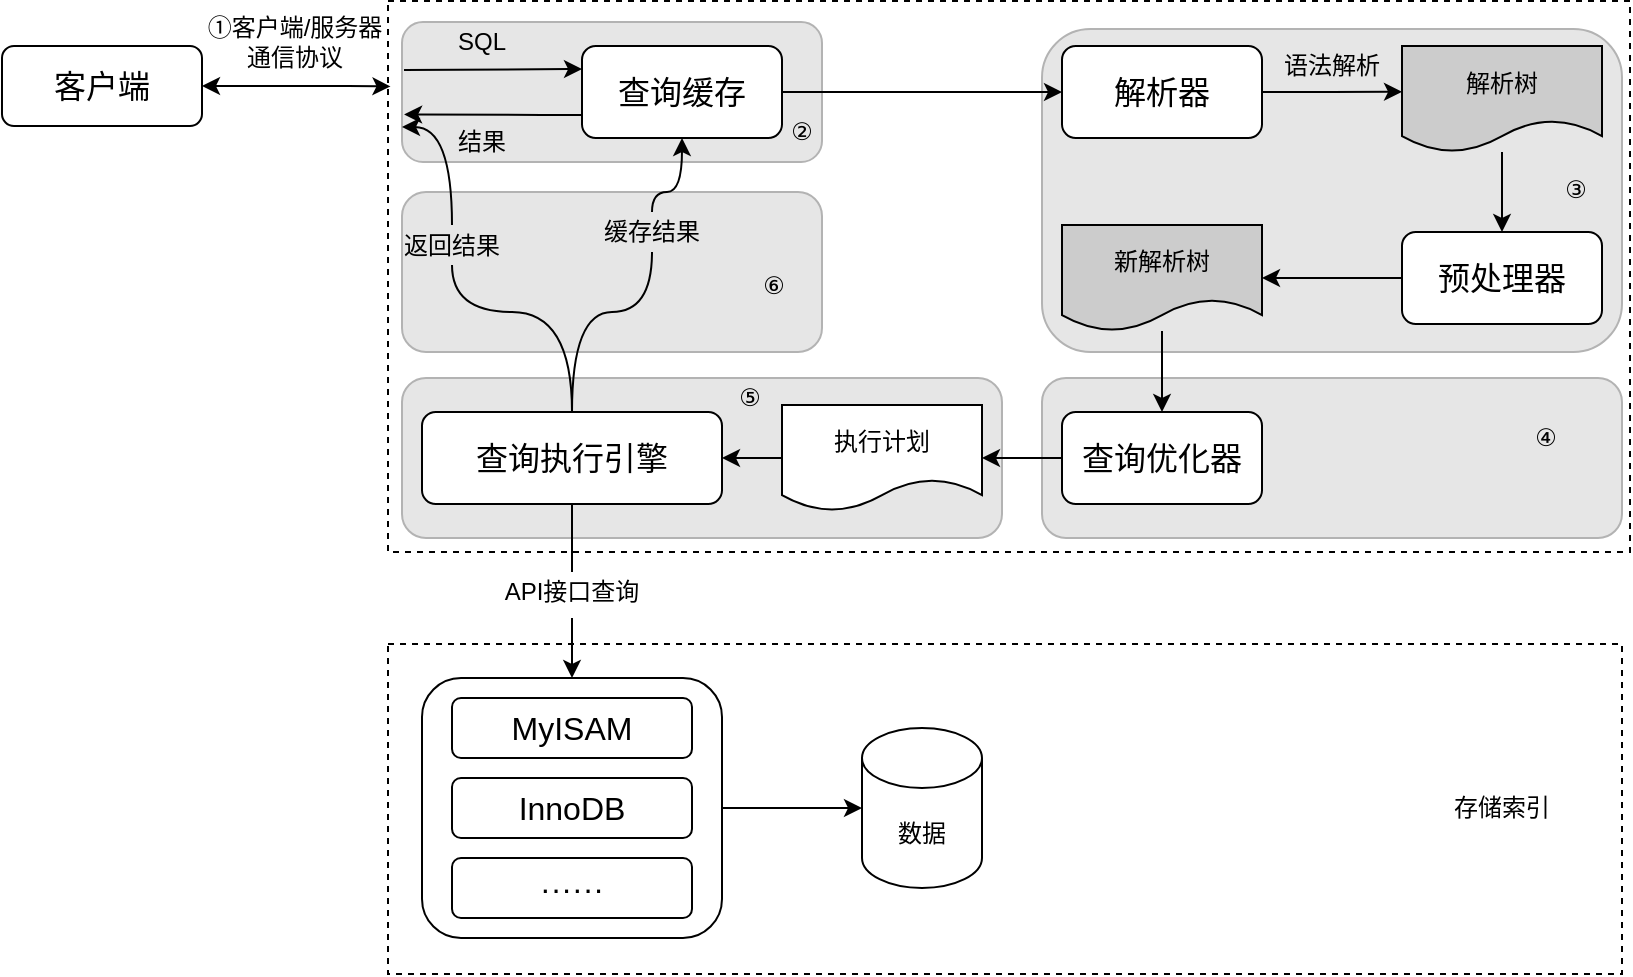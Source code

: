 <mxfile version="13.9.9" type="device"><diagram id="lpt4qtHb94GtayZFe9Ah" name="第 1 页"><mxGraphModel dx="585" dy="338" grid="1" gridSize="10" guides="1" tooltips="1" connect="1" arrows="1" fold="1" page="1" pageScale="1" pageWidth="827" pageHeight="1169" math="0" shadow="0"><root><mxCell id="0"/><mxCell id="1" parent="0"/><mxCell id="ZkO25h8DSK9EL-vHm4UF-66" value="" style="rounded=0;whiteSpace=wrap;html=1;fillColor=none;dashed=1;glass=0;" vertex="1" parent="1"><mxGeometry x="200" y="94.5" width="621" height="275.5" as="geometry"/></mxCell><mxCell id="ZkO25h8DSK9EL-vHm4UF-59" value="" style="rounded=1;whiteSpace=wrap;html=1;strokeColor=#B3B3B3;fillColor=#E6E6E6;" vertex="1" parent="1"><mxGeometry x="527" y="283" width="290" height="80" as="geometry"/></mxCell><mxCell id="ZkO25h8DSK9EL-vHm4UF-50" value="" style="rounded=1;whiteSpace=wrap;html=1;strokeColor=#B3B3B3;fillColor=#E6E6E6;" vertex="1" parent="1"><mxGeometry x="207" y="190" width="210" height="80" as="geometry"/></mxCell><mxCell id="ZkO25h8DSK9EL-vHm4UF-47" value="" style="rounded=1;whiteSpace=wrap;html=1;strokeColor=#B3B3B3;fillColor=#E6E6E6;" vertex="1" parent="1"><mxGeometry x="207" y="283" width="300" height="80" as="geometry"/></mxCell><mxCell id="ZkO25h8DSK9EL-vHm4UF-43" value="" style="rounded=0;whiteSpace=wrap;html=1;fillColor=none;dashed=1;" vertex="1" parent="1"><mxGeometry x="200" y="416" width="617" height="165" as="geometry"/></mxCell><mxCell id="ZkO25h8DSK9EL-vHm4UF-40" style="edgeStyle=orthogonalEdgeStyle;rounded=0;orthogonalLoop=1;jettySize=auto;html=1;exitX=1;exitY=0.5;exitDx=0;exitDy=0;startArrow=none;startFill=0;endArrow=classic;endFill=1;" edge="1" parent="1" source="ZkO25h8DSK9EL-vHm4UF-39" target="ZkO25h8DSK9EL-vHm4UF-41"><mxGeometry relative="1" as="geometry"><mxPoint x="427" y="498" as="targetPoint"/></mxGeometry></mxCell><mxCell id="ZkO25h8DSK9EL-vHm4UF-39" value="" style="rounded=1;whiteSpace=wrap;html=1;" vertex="1" parent="1"><mxGeometry x="217" y="433" width="150" height="130" as="geometry"/></mxCell><mxCell id="ZkO25h8DSK9EL-vHm4UF-33" value="" style="rounded=1;whiteSpace=wrap;html=1;strokeColor=#B3B3B3;fillColor=#E6E6E6;" vertex="1" parent="1"><mxGeometry x="527" y="108.5" width="290" height="161.5" as="geometry"/></mxCell><mxCell id="ZkO25h8DSK9EL-vHm4UF-7" value="" style="rounded=1;whiteSpace=wrap;html=1;fillColor=#E6E6E6;strokeColor=#B3B3B3;" vertex="1" parent="1"><mxGeometry x="207" y="105" width="210" height="70" as="geometry"/></mxCell><mxCell id="ZkO25h8DSK9EL-vHm4UF-5" value="" style="edgeStyle=orthogonalEdgeStyle;rounded=0;orthogonalLoop=1;jettySize=auto;html=1;entryX=0;entryY=0.25;entryDx=0;entryDy=0;" edge="1" parent="1" target="ZkO25h8DSK9EL-vHm4UF-4"><mxGeometry relative="1" as="geometry"><mxPoint x="208" y="129" as="sourcePoint"/><mxPoint x="288" y="137" as="targetPoint"/><Array as="points"><mxPoint x="208" y="129"/></Array></mxGeometry></mxCell><mxCell id="ZkO25h8DSK9EL-vHm4UF-8" style="edgeStyle=orthogonalEdgeStyle;rounded=0;orthogonalLoop=1;jettySize=auto;html=1;exitX=1;exitY=0.5;exitDx=0;exitDy=0;entryX=0.002;entryY=0.155;entryDx=0;entryDy=0;startArrow=classic;startFill=1;entryPerimeter=0;" edge="1" parent="1" source="ZkO25h8DSK9EL-vHm4UF-1" target="ZkO25h8DSK9EL-vHm4UF-66"><mxGeometry relative="1" as="geometry"><Array as="points"><mxPoint x="180" y="137"/><mxPoint x="180" y="137"/></Array></mxGeometry></mxCell><mxCell id="ZkO25h8DSK9EL-vHm4UF-1" value="&lt;font style=&quot;font-size: 16px&quot;&gt;客户端&lt;/font&gt;" style="rounded=1;whiteSpace=wrap;html=1;" vertex="1" parent="1"><mxGeometry x="7" y="117" width="100" height="40" as="geometry"/></mxCell><mxCell id="ZkO25h8DSK9EL-vHm4UF-9" style="edgeStyle=orthogonalEdgeStyle;rounded=0;orthogonalLoop=1;jettySize=auto;html=1;exitX=0;exitY=0.75;exitDx=0;exitDy=0;entryX=0.005;entryY=0.617;entryDx=0;entryDy=0;startArrow=none;startFill=0;entryPerimeter=0;endArrow=classic;endFill=1;" edge="1" parent="1" source="ZkO25h8DSK9EL-vHm4UF-4"><mxGeometry relative="1" as="geometry"><mxPoint x="208.05" y="151.19" as="targetPoint"/><Array as="points"><mxPoint x="277" y="152"/><mxPoint x="247" y="152"/></Array></mxGeometry></mxCell><mxCell id="ZkO25h8DSK9EL-vHm4UF-14" value="" style="edgeStyle=orthogonalEdgeStyle;rounded=0;orthogonalLoop=1;jettySize=auto;html=1;startArrow=none;startFill=0;endArrow=classic;endFill=1;" edge="1" parent="1" source="ZkO25h8DSK9EL-vHm4UF-4" target="ZkO25h8DSK9EL-vHm4UF-13"><mxGeometry relative="1" as="geometry"/></mxCell><mxCell id="ZkO25h8DSK9EL-vHm4UF-4" value="&lt;span style=&quot;font-size: 16px&quot;&gt;查询缓存&lt;/span&gt;" style="rounded=1;whiteSpace=wrap;html=1;" vertex="1" parent="1"><mxGeometry x="297" y="117" width="100" height="46" as="geometry"/></mxCell><mxCell id="ZkO25h8DSK9EL-vHm4UF-10" value="SQL" style="text;html=1;strokeColor=none;fillColor=none;align=center;verticalAlign=middle;whiteSpace=wrap;rounded=0;" vertex="1" parent="1"><mxGeometry x="227" y="105" width="40" height="20" as="geometry"/></mxCell><mxCell id="ZkO25h8DSK9EL-vHm4UF-11" value="结果" style="text;html=1;strokeColor=none;fillColor=none;align=center;verticalAlign=middle;whiteSpace=wrap;rounded=0;" vertex="1" parent="1"><mxGeometry x="227" y="155" width="40" height="20" as="geometry"/></mxCell><mxCell id="ZkO25h8DSK9EL-vHm4UF-12" value="①客户端/服务器&lt;br&gt;通信协议" style="text;html=1;strokeColor=none;fillColor=none;align=center;verticalAlign=middle;whiteSpace=wrap;rounded=0;" vertex="1" parent="1"><mxGeometry x="107" y="105" width="93" height="20" as="geometry"/></mxCell><mxCell id="ZkO25h8DSK9EL-vHm4UF-18" style="edgeStyle=orthogonalEdgeStyle;rounded=0;orthogonalLoop=1;jettySize=auto;html=1;exitX=1;exitY=0.5;exitDx=0;exitDy=0;entryX=0;entryY=0.432;entryDx=0;entryDy=0;entryPerimeter=0;startArrow=none;startFill=0;endArrow=classic;endFill=1;" edge="1" parent="1" source="ZkO25h8DSK9EL-vHm4UF-13" target="ZkO25h8DSK9EL-vHm4UF-15"><mxGeometry relative="1" as="geometry"/></mxCell><mxCell id="ZkO25h8DSK9EL-vHm4UF-13" value="&lt;span style=&quot;font-size: 16px&quot;&gt;解析器&lt;/span&gt;" style="rounded=1;whiteSpace=wrap;html=1;" vertex="1" parent="1"><mxGeometry x="537" y="117" width="100" height="46" as="geometry"/></mxCell><mxCell id="ZkO25h8DSK9EL-vHm4UF-20" style="edgeStyle=orthogonalEdgeStyle;rounded=0;orthogonalLoop=1;jettySize=auto;html=1;startArrow=none;startFill=0;endArrow=classic;endFill=1;entryX=0.5;entryY=0;entryDx=0;entryDy=0;" edge="1" parent="1" source="ZkO25h8DSK9EL-vHm4UF-15" target="ZkO25h8DSK9EL-vHm4UF-22"><mxGeometry relative="1" as="geometry"><mxPoint x="757" y="210" as="targetPoint"/></mxGeometry></mxCell><mxCell id="ZkO25h8DSK9EL-vHm4UF-15" value="解析树" style="shape=document;whiteSpace=wrap;html=1;boundedLbl=1;gradientColor=none;fillColor=#CCCCCC;" vertex="1" parent="1"><mxGeometry x="707" y="117" width="100" height="53" as="geometry"/></mxCell><mxCell id="ZkO25h8DSK9EL-vHm4UF-23" style="edgeStyle=orthogonalEdgeStyle;rounded=0;orthogonalLoop=1;jettySize=auto;html=1;exitX=0;exitY=0.5;exitDx=0;exitDy=0;startArrow=none;startFill=0;endArrow=classic;endFill=1;entryX=1;entryY=0.5;entryDx=0;entryDy=0;entryPerimeter=0;" edge="1" parent="1" source="ZkO25h8DSK9EL-vHm4UF-22" target="ZkO25h8DSK9EL-vHm4UF-24"><mxGeometry relative="1" as="geometry"><mxPoint x="647" y="233" as="targetPoint"/></mxGeometry></mxCell><mxCell id="ZkO25h8DSK9EL-vHm4UF-22" value="&lt;span style=&quot;font-size: 16px&quot;&gt;预处理器&lt;/span&gt;" style="rounded=1;whiteSpace=wrap;html=1;" vertex="1" parent="1"><mxGeometry x="707" y="210" width="100" height="46" as="geometry"/></mxCell><mxCell id="ZkO25h8DSK9EL-vHm4UF-25" style="edgeStyle=orthogonalEdgeStyle;rounded=0;orthogonalLoop=1;jettySize=auto;html=1;startArrow=none;startFill=0;endArrow=classic;endFill=1;entryX=0.5;entryY=0;entryDx=0;entryDy=0;" edge="1" parent="1" source="ZkO25h8DSK9EL-vHm4UF-24" target="ZkO25h8DSK9EL-vHm4UF-27"><mxGeometry relative="1" as="geometry"><mxPoint x="597" y="300" as="targetPoint"/></mxGeometry></mxCell><mxCell id="ZkO25h8DSK9EL-vHm4UF-24" value="新解析树" style="shape=document;whiteSpace=wrap;html=1;boundedLbl=1;gradientColor=none;fillColor=#CCCCCC;" vertex="1" parent="1"><mxGeometry x="537" y="206.5" width="100" height="53" as="geometry"/></mxCell><mxCell id="ZkO25h8DSK9EL-vHm4UF-28" style="edgeStyle=orthogonalEdgeStyle;rounded=0;orthogonalLoop=1;jettySize=auto;html=1;startArrow=none;startFill=0;endArrow=classic;endFill=1;entryX=1;entryY=0.5;entryDx=0;entryDy=0;" edge="1" parent="1" source="ZkO25h8DSK9EL-vHm4UF-27" target="ZkO25h8DSK9EL-vHm4UF-29"><mxGeometry relative="1" as="geometry"><mxPoint x="457" y="323" as="targetPoint"/></mxGeometry></mxCell><mxCell id="ZkO25h8DSK9EL-vHm4UF-27" value="&lt;span style=&quot;font-size: 16px&quot;&gt;查询优化器&lt;/span&gt;" style="rounded=1;whiteSpace=wrap;html=1;" vertex="1" parent="1"><mxGeometry x="537" y="300" width="100" height="46" as="geometry"/></mxCell><mxCell id="ZkO25h8DSK9EL-vHm4UF-30" style="edgeStyle=orthogonalEdgeStyle;rounded=0;orthogonalLoop=1;jettySize=auto;html=1;startArrow=none;startFill=0;endArrow=classic;endFill=1;entryX=1;entryY=0.5;entryDx=0;entryDy=0;" edge="1" parent="1" source="ZkO25h8DSK9EL-vHm4UF-29" target="ZkO25h8DSK9EL-vHm4UF-31"><mxGeometry relative="1" as="geometry"><mxPoint x="367" y="326.5" as="targetPoint"/></mxGeometry></mxCell><mxCell id="ZkO25h8DSK9EL-vHm4UF-29" value="执行计划" style="shape=document;whiteSpace=wrap;html=1;boundedLbl=1;gradientColor=none;fillColor=#FFFFFF;" vertex="1" parent="1"><mxGeometry x="397" y="296.5" width="100" height="53" as="geometry"/></mxCell><mxCell id="ZkO25h8DSK9EL-vHm4UF-34" style="edgeStyle=orthogonalEdgeStyle;rounded=0;orthogonalLoop=1;jettySize=auto;html=1;exitX=0.5;exitY=1;exitDx=0;exitDy=0;startArrow=none;startFill=0;endArrow=classic;endFill=1;" edge="1" parent="1"><mxGeometry relative="1" as="geometry"><mxPoint x="292" y="433" as="targetPoint"/><mxPoint x="292" y="403" as="sourcePoint"/></mxGeometry></mxCell><mxCell id="ZkO25h8DSK9EL-vHm4UF-48" style="edgeStyle=orthogonalEdgeStyle;rounded=0;orthogonalLoop=1;jettySize=auto;html=1;exitX=0.5;exitY=0;exitDx=0;exitDy=0;entryX=0;entryY=0.75;entryDx=0;entryDy=0;startArrow=none;startFill=0;endArrow=classic;endFill=1;curved=1;" edge="1" parent="1" source="ZkO25h8DSK9EL-vHm4UF-54" target="ZkO25h8DSK9EL-vHm4UF-7"><mxGeometry relative="1" as="geometry"><Array as="points"><mxPoint x="232" y="158"/></Array></mxGeometry></mxCell><mxCell id="ZkO25h8DSK9EL-vHm4UF-49" style="edgeStyle=orthogonalEdgeStyle;curved=1;rounded=0;orthogonalLoop=1;jettySize=auto;html=1;exitX=0.5;exitY=0;exitDx=0;exitDy=0;entryX=0.5;entryY=1;entryDx=0;entryDy=0;startArrow=none;startFill=0;endArrow=classic;endFill=1;" edge="1" parent="1" source="ZkO25h8DSK9EL-vHm4UF-57" target="ZkO25h8DSK9EL-vHm4UF-4"><mxGeometry relative="1" as="geometry"><Array as="points"><mxPoint x="332" y="190"/><mxPoint x="347" y="190"/></Array></mxGeometry></mxCell><mxCell id="ZkO25h8DSK9EL-vHm4UF-31" value="&lt;span style=&quot;font-size: 16px&quot;&gt;查询执行引擎&lt;/span&gt;" style="rounded=1;whiteSpace=wrap;html=1;" vertex="1" parent="1"><mxGeometry x="217" y="300" width="150" height="46" as="geometry"/></mxCell><mxCell id="ZkO25h8DSK9EL-vHm4UF-35" value="&lt;span style=&quot;font-size: 16px&quot;&gt;MyISAM&lt;/span&gt;" style="rounded=1;whiteSpace=wrap;html=1;" vertex="1" parent="1"><mxGeometry x="232" y="443" width="120" height="30" as="geometry"/></mxCell><mxCell id="ZkO25h8DSK9EL-vHm4UF-36" value="&lt;span style=&quot;font-size: 16px&quot;&gt;InnoDB&lt;/span&gt;" style="rounded=1;whiteSpace=wrap;html=1;" vertex="1" parent="1"><mxGeometry x="232" y="483" width="120" height="30" as="geometry"/></mxCell><mxCell id="ZkO25h8DSK9EL-vHm4UF-37" value="&lt;span style=&quot;font-size: 16px&quot;&gt;······&lt;/span&gt;" style="rounded=1;whiteSpace=wrap;html=1;" vertex="1" parent="1"><mxGeometry x="232" y="523" width="120" height="30" as="geometry"/></mxCell><mxCell id="ZkO25h8DSK9EL-vHm4UF-41" value="数据" style="shape=cylinder3;whiteSpace=wrap;html=1;boundedLbl=1;backgroundOutline=1;size=15;" vertex="1" parent="1"><mxGeometry x="437" y="458" width="60" height="80" as="geometry"/></mxCell><mxCell id="ZkO25h8DSK9EL-vHm4UF-19" value="API接口查询" style="text;html=1;strokeColor=none;fillColor=none;align=center;verticalAlign=middle;whiteSpace=wrap;rounded=0;" vertex="1" parent="1"><mxGeometry x="257" y="380" width="70" height="20" as="geometry"/></mxCell><mxCell id="ZkO25h8DSK9EL-vHm4UF-44" style="edgeStyle=orthogonalEdgeStyle;rounded=0;orthogonalLoop=1;jettySize=auto;html=1;exitX=0.5;exitY=1;exitDx=0;exitDy=0;startArrow=none;startFill=0;endArrow=none;endFill=0;" edge="1" parent="1" source="ZkO25h8DSK9EL-vHm4UF-31" target="ZkO25h8DSK9EL-vHm4UF-19"><mxGeometry relative="1" as="geometry"><mxPoint x="292" y="420" as="targetPoint"/><mxPoint x="292" y="349.5" as="sourcePoint"/></mxGeometry></mxCell><mxCell id="ZkO25h8DSK9EL-vHm4UF-45" value="存储索引" style="text;html=1;strokeColor=none;fillColor=none;align=center;verticalAlign=middle;whiteSpace=wrap;rounded=0;" vertex="1" parent="1"><mxGeometry x="722" y="488" width="70" height="20" as="geometry"/></mxCell><mxCell id="ZkO25h8DSK9EL-vHm4UF-54" value="返回结果" style="text;html=1;strokeColor=none;fillColor=none;align=center;verticalAlign=middle;whiteSpace=wrap;rounded=0;" vertex="1" parent="1"><mxGeometry x="197" y="206.5" width="70" height="20" as="geometry"/></mxCell><mxCell id="ZkO25h8DSK9EL-vHm4UF-55" style="edgeStyle=orthogonalEdgeStyle;rounded=0;orthogonalLoop=1;jettySize=auto;html=1;exitX=0.5;exitY=0;exitDx=0;exitDy=0;entryX=0.5;entryY=1;entryDx=0;entryDy=0;startArrow=none;startFill=0;endArrow=none;endFill=0;curved=1;" edge="1" parent="1" source="ZkO25h8DSK9EL-vHm4UF-31" target="ZkO25h8DSK9EL-vHm4UF-54"><mxGeometry relative="1" as="geometry"><mxPoint x="292" y="300" as="sourcePoint"/><mxPoint x="207" y="157.5" as="targetPoint"/><Array as="points"><mxPoint x="292" y="250"/><mxPoint x="232" y="250"/></Array></mxGeometry></mxCell><mxCell id="ZkO25h8DSK9EL-vHm4UF-57" value="缓存结果" style="text;html=1;strokeColor=none;fillColor=none;align=center;verticalAlign=middle;whiteSpace=wrap;rounded=0;" vertex="1" parent="1"><mxGeometry x="297" y="200" width="70" height="20" as="geometry"/></mxCell><mxCell id="ZkO25h8DSK9EL-vHm4UF-58" style="edgeStyle=orthogonalEdgeStyle;curved=1;rounded=0;orthogonalLoop=1;jettySize=auto;html=1;exitX=0.5;exitY=0;exitDx=0;exitDy=0;entryX=0.5;entryY=1;entryDx=0;entryDy=0;startArrow=none;startFill=0;endArrow=none;endFill=0;" edge="1" parent="1" source="ZkO25h8DSK9EL-vHm4UF-31" target="ZkO25h8DSK9EL-vHm4UF-57"><mxGeometry relative="1" as="geometry"><mxPoint x="292" y="300" as="sourcePoint"/><mxPoint x="347" y="163.0" as="targetPoint"/><Array as="points"><mxPoint x="292" y="250"/><mxPoint x="332" y="250"/></Array></mxGeometry></mxCell><mxCell id="ZkO25h8DSK9EL-vHm4UF-60" value="语法解析" style="text;html=1;strokeColor=none;fillColor=none;align=center;verticalAlign=middle;whiteSpace=wrap;rounded=0;" vertex="1" parent="1"><mxGeometry x="637" y="117" width="70" height="20" as="geometry"/></mxCell><mxCell id="ZkO25h8DSK9EL-vHm4UF-61" value="②" style="text;html=1;strokeColor=none;fillColor=none;align=center;verticalAlign=middle;whiteSpace=wrap;rounded=0;dashed=1;" vertex="1" parent="1"><mxGeometry x="394" y="150" width="26" height="20" as="geometry"/></mxCell><mxCell id="ZkO25h8DSK9EL-vHm4UF-62" value="⑥" style="text;html=1;strokeColor=none;fillColor=none;align=center;verticalAlign=middle;whiteSpace=wrap;rounded=0;dashed=1;" vertex="1" parent="1"><mxGeometry x="380" y="226.5" width="26" height="20" as="geometry"/></mxCell><mxCell id="ZkO25h8DSK9EL-vHm4UF-63" value="⑤" style="text;html=1;strokeColor=none;fillColor=none;align=center;verticalAlign=middle;whiteSpace=wrap;rounded=0;dashed=1;" vertex="1" parent="1"><mxGeometry x="368" y="283" width="26" height="20" as="geometry"/></mxCell><mxCell id="ZkO25h8DSK9EL-vHm4UF-64" value="④" style="text;html=1;strokeColor=none;fillColor=none;align=center;verticalAlign=middle;whiteSpace=wrap;rounded=0;dashed=1;" vertex="1" parent="1"><mxGeometry x="766" y="303" width="26" height="20" as="geometry"/></mxCell><mxCell id="ZkO25h8DSK9EL-vHm4UF-65" value="③" style="text;html=1;strokeColor=none;fillColor=none;align=center;verticalAlign=middle;whiteSpace=wrap;rounded=0;dashed=1;" vertex="1" parent="1"><mxGeometry x="781" y="179.25" width="26" height="20" as="geometry"/></mxCell></root></mxGraphModel></diagram></mxfile>